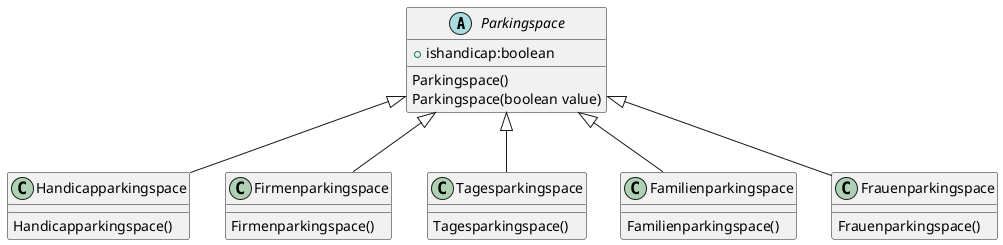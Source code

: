 //Vorschläge sind willkommen =)

//DO TO: Die Implementierung des UML Diagramm für die Parkingspace.


@startuml
'https://plantuml.com/class-diagram

abstract Parkingspace{

   +ishandicap:boolean

   Parkingspace()
   Parkingspace(boolean value)

}

class Handicapparkingspace{

   Handicapparkingspace()

}

class Firmenparkingspace{

    Firmenparkingspace()
}

class Tagesparkingspace{

    Tagesparkingspace()
}

class Familienparkingspace{

    Familienparkingspace()
}

class Frauenparkingspace{

   Frauenparkingspace()

}



Parkingspace<|--Handicapparkingspace
Parkingspace<|--Firmenparkingspace
Parkingspace<|--Tagesparkingspace
Parkingspace<|--Familienparkingspace
Parkingspace<|--Frauenparkingspace


@enduml
